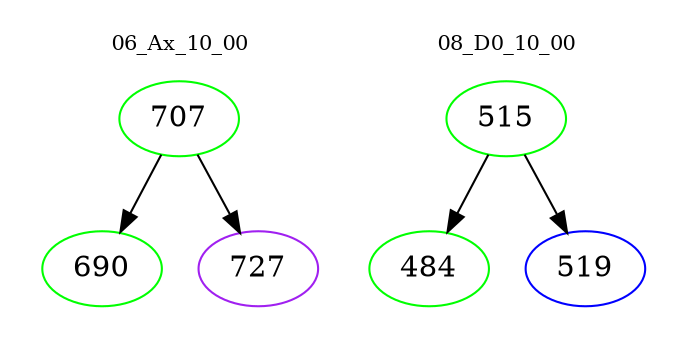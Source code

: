 digraph{
subgraph cluster_0 {
color = white
label = "06_Ax_10_00";
fontsize=10;
T0_707 [label="707", color="green"]
T0_707 -> T0_690 [color="black"]
T0_690 [label="690", color="green"]
T0_707 -> T0_727 [color="black"]
T0_727 [label="727", color="purple"]
}
subgraph cluster_1 {
color = white
label = "08_D0_10_00";
fontsize=10;
T1_515 [label="515", color="green"]
T1_515 -> T1_484 [color="black"]
T1_484 [label="484", color="green"]
T1_515 -> T1_519 [color="black"]
T1_519 [label="519", color="blue"]
}
}
